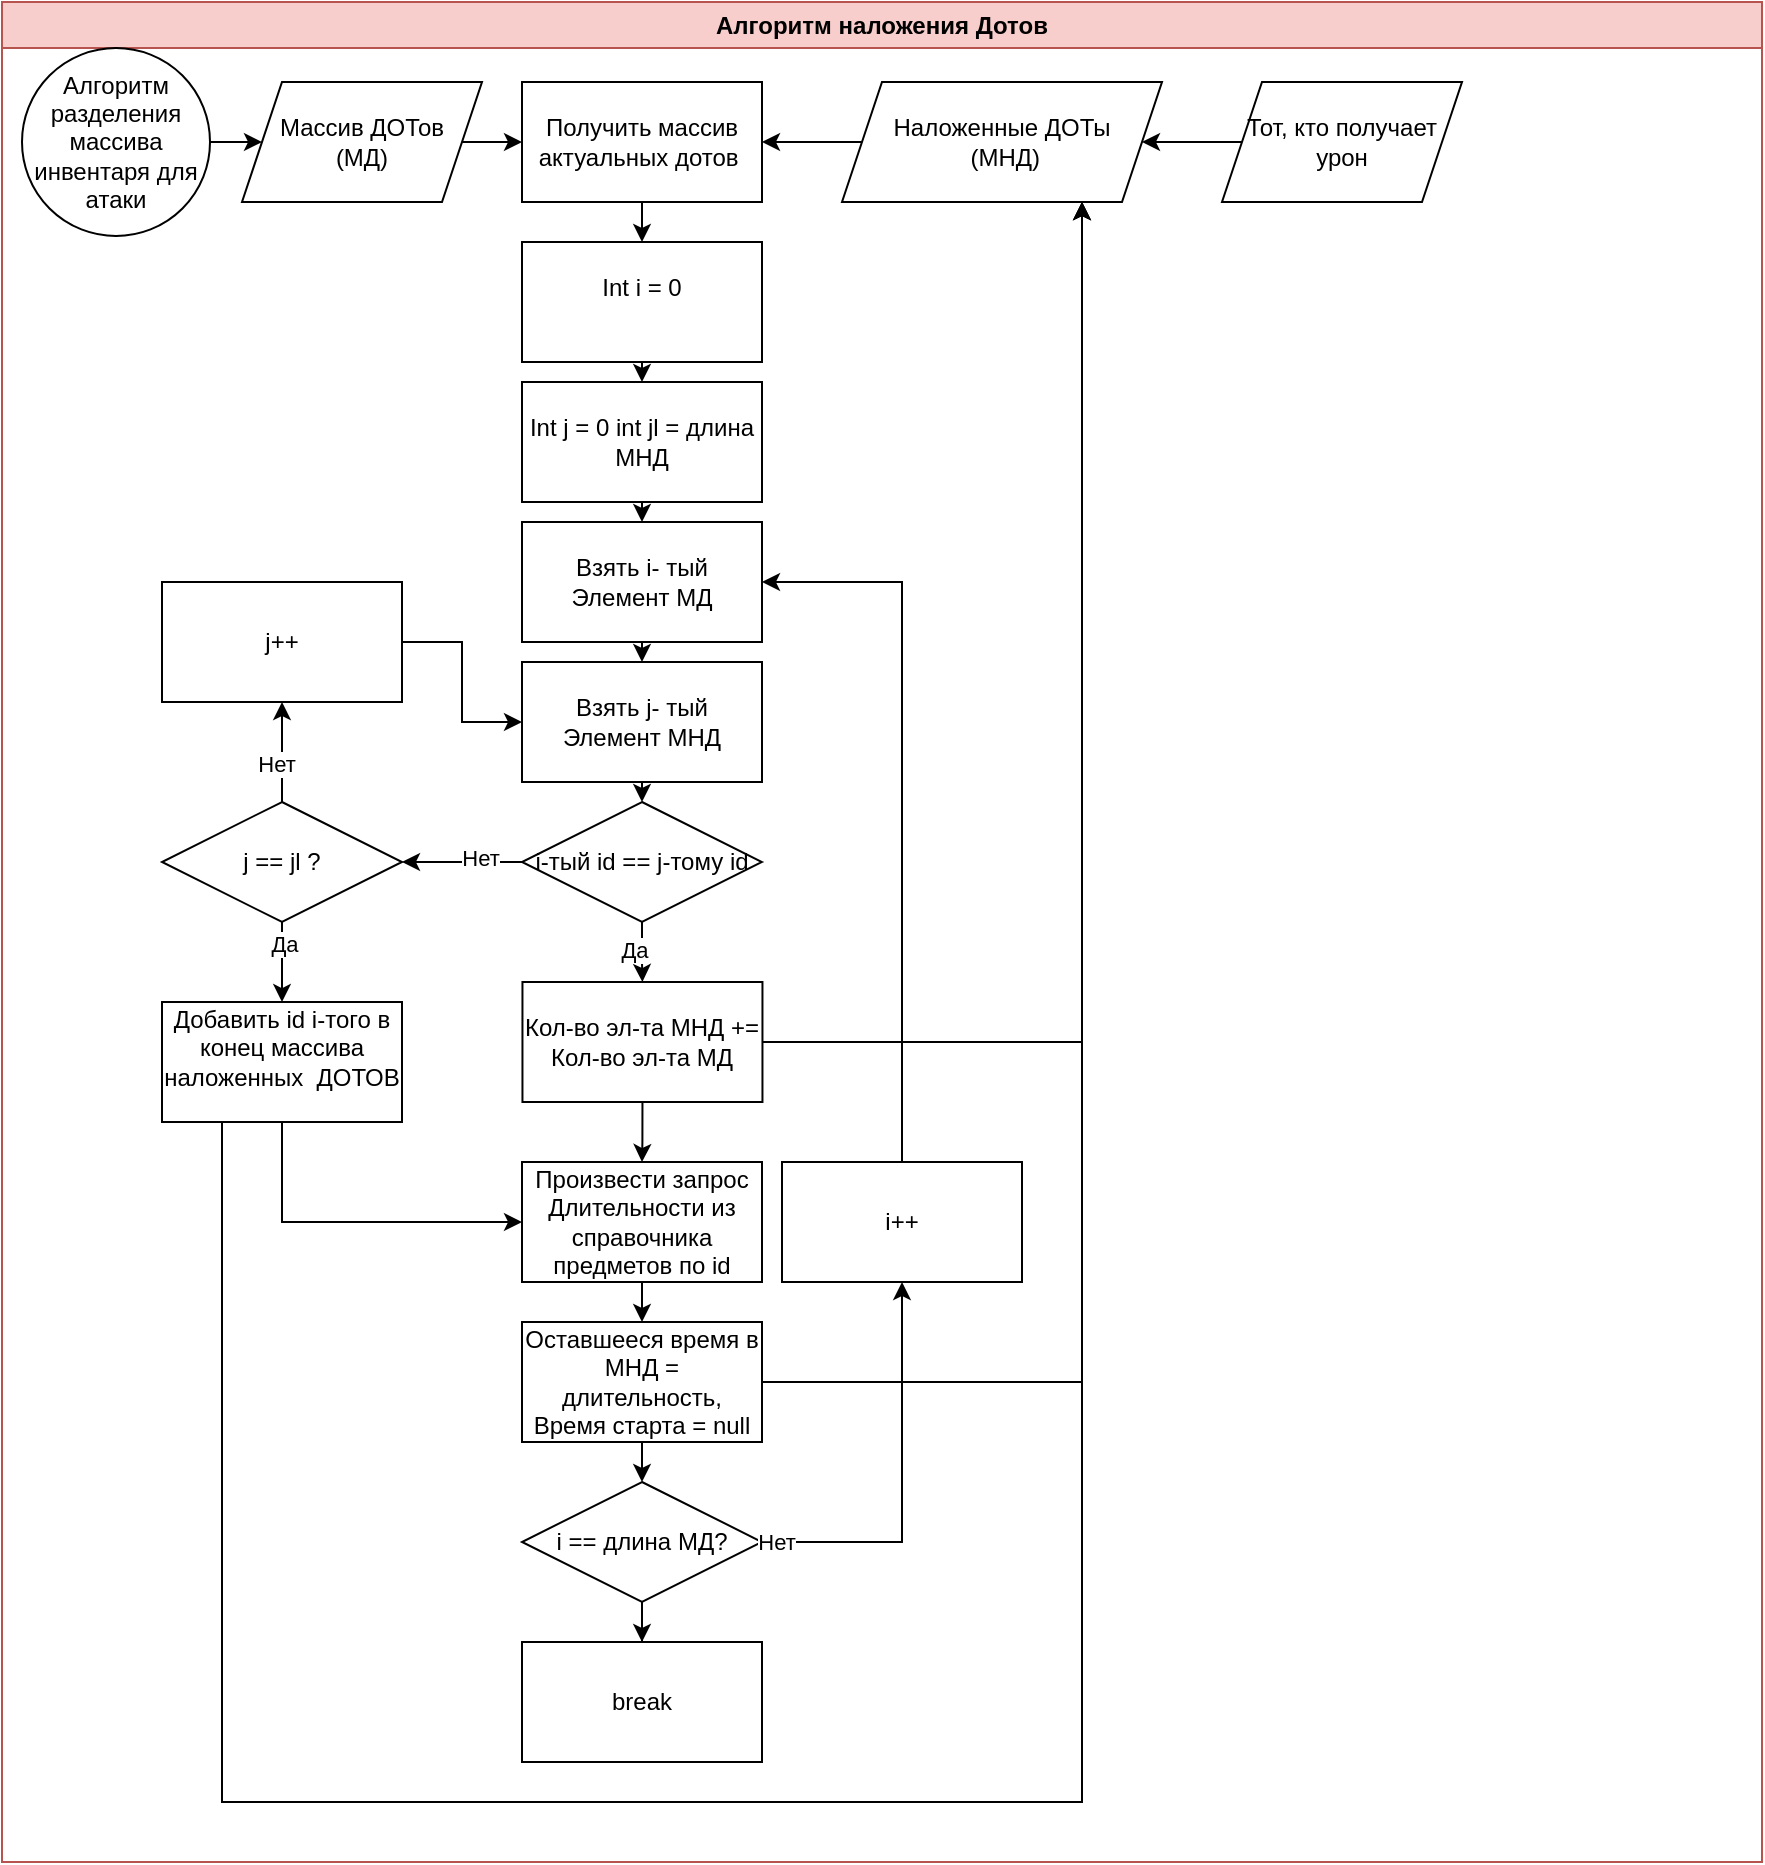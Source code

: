 <mxfile version="22.1.16" type="device">
  <diagram name="Страница — 1" id="R87gwawpsRX5DZW33Yvw">
    <mxGraphModel dx="1480" dy="-292" grid="1" gridSize="10" guides="1" tooltips="1" connect="1" arrows="1" fold="1" page="1" pageScale="1" pageWidth="827" pageHeight="1169" math="0" shadow="0">
      <root>
        <mxCell id="0" />
        <mxCell id="1" parent="0" />
        <mxCell id="I8_YqKPrPAklGVPkxECB-31" value="" style="group" vertex="1" connectable="0" parent="1">
          <mxGeometry x="760" y="1220" width="880" height="930" as="geometry" />
        </mxCell>
        <mxCell id="I8_YqKPrPAklGVPkxECB-32" value="Алгоритм наложения Дотов" style="swimlane;whiteSpace=wrap;html=1;fillColor=#f8cecc;strokeColor=#b85450;container=0;" vertex="1" parent="I8_YqKPrPAklGVPkxECB-31">
          <mxGeometry width="880" height="930" as="geometry" />
        </mxCell>
        <mxCell id="I8_YqKPrPAklGVPkxECB-33" value="Кол-во эл-та МНД += Кол-во эл-та МД" style="rounded=0;whiteSpace=wrap;html=1;container=0;" vertex="1" parent="I8_YqKPrPAklGVPkxECB-31">
          <mxGeometry x="260.231" y="490" width="120" height="60" as="geometry" />
        </mxCell>
        <mxCell id="I8_YqKPrPAklGVPkxECB-34" style="edgeStyle=orthogonalEdgeStyle;rounded=0;orthogonalLoop=1;jettySize=auto;html=1;exitX=0.5;exitY=1;exitDx=0;exitDy=0;" edge="1" parent="I8_YqKPrPAklGVPkxECB-31" source="I8_YqKPrPAklGVPkxECB-54" target="I8_YqKPrPAklGVPkxECB-33">
          <mxGeometry relative="1" as="geometry">
            <mxPoint x="320.231" y="520" as="targetPoint" />
          </mxGeometry>
        </mxCell>
        <mxCell id="I8_YqKPrPAklGVPkxECB-35" value="Да" style="edgeLabel;html=1;align=center;verticalAlign=middle;resizable=0;points=[];container=0;" vertex="1" connectable="0" parent="I8_YqKPrPAklGVPkxECB-34">
          <mxGeometry x="-0.313" y="-3" relative="1" as="geometry">
            <mxPoint x="-1" y="3" as="offset" />
          </mxGeometry>
        </mxCell>
        <mxCell id="I8_YqKPrPAklGVPkxECB-36" value="Массив ДОТов&lt;br&gt;(МД)" style="shape=parallelogram;perimeter=parallelogramPerimeter;whiteSpace=wrap;html=1;fixedSize=1;container=0;" vertex="1" parent="I8_YqKPrPAklGVPkxECB-31">
          <mxGeometry x="120" y="40" width="120" height="60" as="geometry" />
        </mxCell>
        <mxCell id="I8_YqKPrPAklGVPkxECB-37" style="edgeStyle=orthogonalEdgeStyle;rounded=0;orthogonalLoop=1;jettySize=auto;html=1;exitX=1;exitY=0.5;exitDx=0;exitDy=0;entryX=0;entryY=0.5;entryDx=0;entryDy=0;" edge="1" parent="I8_YqKPrPAklGVPkxECB-31" source="I8_YqKPrPAklGVPkxECB-38" target="I8_YqKPrPAklGVPkxECB-36">
          <mxGeometry relative="1" as="geometry" />
        </mxCell>
        <mxCell id="I8_YqKPrPAklGVPkxECB-38" value="Алгоритм разделения массива инвентаря для атаки" style="ellipse;whiteSpace=wrap;html=1;aspect=fixed;container=0;" vertex="1" parent="I8_YqKPrPAklGVPkxECB-31">
          <mxGeometry x="10" y="23" width="94" height="94" as="geometry" />
        </mxCell>
        <mxCell id="I8_YqKPrPAklGVPkxECB-39" value="Тот, кто получает урон" style="shape=parallelogram;perimeter=parallelogramPerimeter;whiteSpace=wrap;html=1;fixedSize=1;container=0;" vertex="1" parent="I8_YqKPrPAklGVPkxECB-31">
          <mxGeometry x="610" y="40" width="120" height="60" as="geometry" />
        </mxCell>
        <mxCell id="I8_YqKPrPAklGVPkxECB-40" value="Наложенные ДОТы&lt;br&gt;&amp;nbsp;(МНД)" style="shape=parallelogram;perimeter=parallelogramPerimeter;whiteSpace=wrap;html=1;fixedSize=1;container=0;" vertex="1" parent="I8_YqKPrPAklGVPkxECB-31">
          <mxGeometry x="420" y="40" width="160" height="60" as="geometry" />
        </mxCell>
        <mxCell id="I8_YqKPrPAklGVPkxECB-41" style="edgeStyle=orthogonalEdgeStyle;rounded=0;orthogonalLoop=1;jettySize=auto;html=1;exitX=1;exitY=0.5;exitDx=0;exitDy=0;entryX=0.75;entryY=1;entryDx=0;entryDy=0;" edge="1" parent="I8_YqKPrPAklGVPkxECB-31" source="I8_YqKPrPAklGVPkxECB-33" target="I8_YqKPrPAklGVPkxECB-40">
          <mxGeometry relative="1" as="geometry" />
        </mxCell>
        <mxCell id="I8_YqKPrPAklGVPkxECB-42" style="edgeStyle=orthogonalEdgeStyle;rounded=0;orthogonalLoop=1;jettySize=auto;html=1;exitX=0;exitY=0.5;exitDx=0;exitDy=0;" edge="1" parent="I8_YqKPrPAklGVPkxECB-31" source="I8_YqKPrPAklGVPkxECB-39" target="I8_YqKPrPAklGVPkxECB-40">
          <mxGeometry relative="1" as="geometry" />
        </mxCell>
        <mxCell id="I8_YqKPrPAklGVPkxECB-43" value="Получить массив актуальных дотов&amp;nbsp;" style="rounded=0;whiteSpace=wrap;html=1;container=0;" vertex="1" parent="I8_YqKPrPAklGVPkxECB-31">
          <mxGeometry x="260" y="40" width="120" height="60" as="geometry" />
        </mxCell>
        <mxCell id="I8_YqKPrPAklGVPkxECB-44" style="edgeStyle=orthogonalEdgeStyle;rounded=0;orthogonalLoop=1;jettySize=auto;html=1;exitX=1;exitY=0.5;exitDx=0;exitDy=0;entryX=0;entryY=0.5;entryDx=0;entryDy=0;" edge="1" parent="I8_YqKPrPAklGVPkxECB-31" source="I8_YqKPrPAklGVPkxECB-36" target="I8_YqKPrPAklGVPkxECB-43">
          <mxGeometry relative="1" as="geometry" />
        </mxCell>
        <mxCell id="I8_YqKPrPAklGVPkxECB-45" style="edgeStyle=orthogonalEdgeStyle;rounded=0;orthogonalLoop=1;jettySize=auto;html=1;exitX=0;exitY=0.5;exitDx=0;exitDy=0;entryX=1;entryY=0.5;entryDx=0;entryDy=0;" edge="1" parent="I8_YqKPrPAklGVPkxECB-31" source="I8_YqKPrPAklGVPkxECB-40" target="I8_YqKPrPAklGVPkxECB-43">
          <mxGeometry relative="1" as="geometry" />
        </mxCell>
        <mxCell id="I8_YqKPrPAklGVPkxECB-46" value="Int i = 0&lt;br&gt;&amp;nbsp;" style="rounded=0;whiteSpace=wrap;html=1;container=0;" vertex="1" parent="I8_YqKPrPAklGVPkxECB-31">
          <mxGeometry x="260" y="120" width="120" height="60" as="geometry" />
        </mxCell>
        <mxCell id="I8_YqKPrPAklGVPkxECB-47" style="edgeStyle=orthogonalEdgeStyle;rounded=0;orthogonalLoop=1;jettySize=auto;html=1;exitX=0.5;exitY=1;exitDx=0;exitDy=0;entryX=0.5;entryY=0;entryDx=0;entryDy=0;" edge="1" parent="I8_YqKPrPAklGVPkxECB-31" source="I8_YqKPrPAklGVPkxECB-43" target="I8_YqKPrPAklGVPkxECB-46">
          <mxGeometry relative="1" as="geometry" />
        </mxCell>
        <mxCell id="I8_YqKPrPAklGVPkxECB-48" value="Int j = 0 int jl = длина МНД" style="rounded=0;whiteSpace=wrap;html=1;container=0;" vertex="1" parent="I8_YqKPrPAklGVPkxECB-31">
          <mxGeometry x="260" y="190" width="120" height="60" as="geometry" />
        </mxCell>
        <mxCell id="I8_YqKPrPAklGVPkxECB-49" style="edgeStyle=orthogonalEdgeStyle;rounded=0;orthogonalLoop=1;jettySize=auto;html=1;exitX=0.5;exitY=1;exitDx=0;exitDy=0;entryX=0.5;entryY=0;entryDx=0;entryDy=0;" edge="1" parent="I8_YqKPrPAklGVPkxECB-31" source="I8_YqKPrPAklGVPkxECB-46" target="I8_YqKPrPAklGVPkxECB-48">
          <mxGeometry relative="1" as="geometry" />
        </mxCell>
        <mxCell id="I8_YqKPrPAklGVPkxECB-50" value="Взять i- тый Элемент МД" style="rounded=0;whiteSpace=wrap;html=1;container=0;" vertex="1" parent="I8_YqKPrPAklGVPkxECB-31">
          <mxGeometry x="260" y="260" width="120" height="60" as="geometry" />
        </mxCell>
        <mxCell id="I8_YqKPrPAklGVPkxECB-51" style="edgeStyle=orthogonalEdgeStyle;rounded=0;orthogonalLoop=1;jettySize=auto;html=1;exitX=0.5;exitY=1;exitDx=0;exitDy=0;entryX=0.5;entryY=0;entryDx=0;entryDy=0;" edge="1" parent="I8_YqKPrPAklGVPkxECB-31" source="I8_YqKPrPAklGVPkxECB-48" target="I8_YqKPrPAklGVPkxECB-50">
          <mxGeometry relative="1" as="geometry" />
        </mxCell>
        <mxCell id="I8_YqKPrPAklGVPkxECB-52" value="Взять j- тый Элемент МНД" style="rounded=0;whiteSpace=wrap;html=1;container=0;" vertex="1" parent="I8_YqKPrPAklGVPkxECB-31">
          <mxGeometry x="260" y="330" width="120" height="60" as="geometry" />
        </mxCell>
        <mxCell id="I8_YqKPrPAklGVPkxECB-53" style="edgeStyle=orthogonalEdgeStyle;rounded=0;orthogonalLoop=1;jettySize=auto;html=1;exitX=0.5;exitY=1;exitDx=0;exitDy=0;entryX=0.5;entryY=0;entryDx=0;entryDy=0;" edge="1" parent="I8_YqKPrPAklGVPkxECB-31" source="I8_YqKPrPAklGVPkxECB-50" target="I8_YqKPrPAklGVPkxECB-52">
          <mxGeometry relative="1" as="geometry" />
        </mxCell>
        <mxCell id="I8_YqKPrPAklGVPkxECB-54" value="i-тый id == j-тому id" style="shape=rhombus;perimeter=rhombusPerimeter;whiteSpace=wrap;html=1;align=center;container=0;" vertex="1" parent="I8_YqKPrPAklGVPkxECB-31">
          <mxGeometry x="260" y="400" width="120" height="60" as="geometry" />
        </mxCell>
        <mxCell id="I8_YqKPrPAklGVPkxECB-55" style="edgeStyle=orthogonalEdgeStyle;rounded=0;orthogonalLoop=1;jettySize=auto;html=1;exitX=0.5;exitY=1;exitDx=0;exitDy=0;entryX=0.5;entryY=0;entryDx=0;entryDy=0;" edge="1" parent="I8_YqKPrPAklGVPkxECB-31" source="I8_YqKPrPAklGVPkxECB-52" target="I8_YqKPrPAklGVPkxECB-54">
          <mxGeometry relative="1" as="geometry" />
        </mxCell>
        <mxCell id="I8_YqKPrPAklGVPkxECB-56" style="edgeStyle=orthogonalEdgeStyle;rounded=0;orthogonalLoop=1;jettySize=auto;html=1;exitX=0.25;exitY=1;exitDx=0;exitDy=0;entryX=0.75;entryY=1;entryDx=0;entryDy=0;" edge="1" parent="I8_YqKPrPAklGVPkxECB-31" source="I8_YqKPrPAklGVPkxECB-57" target="I8_YqKPrPAklGVPkxECB-40">
          <mxGeometry relative="1" as="geometry">
            <Array as="points">
              <mxPoint x="110" y="900" />
              <mxPoint x="540" y="900" />
            </Array>
          </mxGeometry>
        </mxCell>
        <mxCell id="I8_YqKPrPAklGVPkxECB-57" value="Добавить id i-того в конец массива наложенных&amp;nbsp; ДОТОВ&lt;br&gt;&amp;nbsp;" style="rounded=0;whiteSpace=wrap;html=1;container=0;" vertex="1" parent="I8_YqKPrPAklGVPkxECB-31">
          <mxGeometry x="80" y="500.003" width="120" height="60" as="geometry" />
        </mxCell>
        <mxCell id="I8_YqKPrPAklGVPkxECB-58" style="edgeStyle=orthogonalEdgeStyle;rounded=0;orthogonalLoop=1;jettySize=auto;html=1;exitX=0;exitY=0.5;exitDx=0;exitDy=0;" edge="1" parent="I8_YqKPrPAklGVPkxECB-31" source="I8_YqKPrPAklGVPkxECB-54">
          <mxGeometry relative="1" as="geometry">
            <mxPoint x="200" y="430" as="targetPoint" />
          </mxGeometry>
        </mxCell>
        <mxCell id="I8_YqKPrPAklGVPkxECB-59" value="Нет" style="edgeLabel;html=1;align=center;verticalAlign=middle;resizable=0;points=[];container=0;" vertex="1" connectable="0" parent="I8_YqKPrPAklGVPkxECB-58">
          <mxGeometry x="-0.293" y="-2" relative="1" as="geometry">
            <mxPoint as="offset" />
          </mxGeometry>
        </mxCell>
        <mxCell id="I8_YqKPrPAklGVPkxECB-60" style="edgeStyle=orthogonalEdgeStyle;rounded=0;orthogonalLoop=1;jettySize=auto;html=1;exitX=1;exitY=0.5;exitDx=0;exitDy=0;entryX=0;entryY=0.5;entryDx=0;entryDy=0;" edge="1" parent="I8_YqKPrPAklGVPkxECB-31" source="I8_YqKPrPAklGVPkxECB-61" target="I8_YqKPrPAklGVPkxECB-52">
          <mxGeometry relative="1" as="geometry" />
        </mxCell>
        <mxCell id="I8_YqKPrPAklGVPkxECB-61" value="j++" style="rounded=0;whiteSpace=wrap;html=1;container=0;" vertex="1" parent="I8_YqKPrPAklGVPkxECB-31">
          <mxGeometry x="80" y="290" width="120" height="60" as="geometry" />
        </mxCell>
        <mxCell id="I8_YqKPrPAklGVPkxECB-62" style="edgeStyle=orthogonalEdgeStyle;rounded=0;orthogonalLoop=1;jettySize=auto;html=1;exitX=0.5;exitY=0;exitDx=0;exitDy=0;entryX=0.5;entryY=1;entryDx=0;entryDy=0;" edge="1" parent="I8_YqKPrPAklGVPkxECB-31" source="I8_YqKPrPAklGVPkxECB-66" target="I8_YqKPrPAklGVPkxECB-61">
          <mxGeometry relative="1" as="geometry" />
        </mxCell>
        <mxCell id="I8_YqKPrPAklGVPkxECB-63" value="Нет" style="edgeLabel;html=1;align=center;verticalAlign=middle;resizable=0;points=[];container=0;" vertex="1" connectable="0" parent="I8_YqKPrPAklGVPkxECB-62">
          <mxGeometry x="-0.246" y="3" relative="1" as="geometry">
            <mxPoint as="offset" />
          </mxGeometry>
        </mxCell>
        <mxCell id="I8_YqKPrPAklGVPkxECB-64" style="edgeStyle=orthogonalEdgeStyle;rounded=0;orthogonalLoop=1;jettySize=auto;html=1;exitX=0.5;exitY=1;exitDx=0;exitDy=0;entryX=0.5;entryY=0;entryDx=0;entryDy=0;" edge="1" parent="I8_YqKPrPAklGVPkxECB-31" source="I8_YqKPrPAklGVPkxECB-66" target="I8_YqKPrPAklGVPkxECB-57">
          <mxGeometry relative="1" as="geometry" />
        </mxCell>
        <mxCell id="I8_YqKPrPAklGVPkxECB-65" value="Да" style="edgeLabel;html=1;align=center;verticalAlign=middle;resizable=0;points=[];container=0;" vertex="1" connectable="0" parent="I8_YqKPrPAklGVPkxECB-64">
          <mxGeometry x="-0.462" y="1" relative="1" as="geometry">
            <mxPoint as="offset" />
          </mxGeometry>
        </mxCell>
        <mxCell id="I8_YqKPrPAklGVPkxECB-66" value="j == jl ?" style="shape=rhombus;perimeter=rhombusPerimeter;whiteSpace=wrap;html=1;align=center;container=0;" vertex="1" parent="I8_YqKPrPAklGVPkxECB-31">
          <mxGeometry x="80" y="400" width="120" height="60" as="geometry" />
        </mxCell>
        <mxCell id="I8_YqKPrPAklGVPkxECB-67" value="Произвести запрос Длительности из справочника предметов по id" style="rounded=0;whiteSpace=wrap;html=1;container=0;" vertex="1" parent="I8_YqKPrPAklGVPkxECB-31">
          <mxGeometry x="260.001" y="580" width="120" height="60" as="geometry" />
        </mxCell>
        <mxCell id="I8_YqKPrPAklGVPkxECB-68" style="edgeStyle=orthogonalEdgeStyle;rounded=0;orthogonalLoop=1;jettySize=auto;html=1;exitX=0.5;exitY=1;exitDx=0;exitDy=0;" edge="1" parent="I8_YqKPrPAklGVPkxECB-31" source="I8_YqKPrPAklGVPkxECB-33" target="I8_YqKPrPAklGVPkxECB-67">
          <mxGeometry relative="1" as="geometry">
            <mxPoint x="320.231" y="580" as="targetPoint" />
          </mxGeometry>
        </mxCell>
        <mxCell id="I8_YqKPrPAklGVPkxECB-69" style="edgeStyle=orthogonalEdgeStyle;rounded=0;orthogonalLoop=1;jettySize=auto;html=1;exitX=0.5;exitY=1;exitDx=0;exitDy=0;entryX=0;entryY=0.5;entryDx=0;entryDy=0;" edge="1" parent="I8_YqKPrPAklGVPkxECB-31" source="I8_YqKPrPAklGVPkxECB-57" target="I8_YqKPrPAklGVPkxECB-67">
          <mxGeometry relative="1" as="geometry" />
        </mxCell>
        <mxCell id="I8_YqKPrPAklGVPkxECB-70" style="edgeStyle=orthogonalEdgeStyle;rounded=0;orthogonalLoop=1;jettySize=auto;html=1;exitX=1;exitY=0.5;exitDx=0;exitDy=0;entryX=0.75;entryY=1;entryDx=0;entryDy=0;" edge="1" parent="I8_YqKPrPAklGVPkxECB-31" source="I8_YqKPrPAklGVPkxECB-71" target="I8_YqKPrPAklGVPkxECB-40">
          <mxGeometry relative="1" as="geometry" />
        </mxCell>
        <mxCell id="I8_YqKPrPAklGVPkxECB-71" value="Оставшееся время в МНД = длительность,&lt;br&gt;Время старта = null" style="rounded=0;whiteSpace=wrap;html=1;container=0;" vertex="1" parent="I8_YqKPrPAklGVPkxECB-31">
          <mxGeometry x="260" y="660" width="120" height="60" as="geometry" />
        </mxCell>
        <mxCell id="I8_YqKPrPAklGVPkxECB-72" style="edgeStyle=orthogonalEdgeStyle;rounded=0;orthogonalLoop=1;jettySize=auto;html=1;exitX=0.5;exitY=1;exitDx=0;exitDy=0;entryX=0.5;entryY=0;entryDx=0;entryDy=0;" edge="1" parent="I8_YqKPrPAklGVPkxECB-31" source="I8_YqKPrPAklGVPkxECB-67" target="I8_YqKPrPAklGVPkxECB-71">
          <mxGeometry relative="1" as="geometry" />
        </mxCell>
        <mxCell id="I8_YqKPrPAklGVPkxECB-73" value="i == длина МД?" style="shape=rhombus;perimeter=rhombusPerimeter;whiteSpace=wrap;html=1;align=center;container=0;" vertex="1" parent="I8_YqKPrPAklGVPkxECB-31">
          <mxGeometry x="260" y="740" width="120" height="60" as="geometry" />
        </mxCell>
        <mxCell id="I8_YqKPrPAklGVPkxECB-74" style="edgeStyle=orthogonalEdgeStyle;rounded=0;orthogonalLoop=1;jettySize=auto;html=1;exitX=0.5;exitY=1;exitDx=0;exitDy=0;entryX=0.5;entryY=0;entryDx=0;entryDy=0;" edge="1" parent="I8_YqKPrPAklGVPkxECB-31" source="I8_YqKPrPAklGVPkxECB-71" target="I8_YqKPrPAklGVPkxECB-73">
          <mxGeometry relative="1" as="geometry" />
        </mxCell>
        <mxCell id="I8_YqKPrPAklGVPkxECB-75" value="break" style="rounded=0;whiteSpace=wrap;html=1;container=0;" vertex="1" parent="I8_YqKPrPAklGVPkxECB-31">
          <mxGeometry x="260" y="820" width="120" height="60" as="geometry" />
        </mxCell>
        <mxCell id="I8_YqKPrPAklGVPkxECB-76" style="edgeStyle=orthogonalEdgeStyle;rounded=0;orthogonalLoop=1;jettySize=auto;html=1;exitX=0.5;exitY=1;exitDx=0;exitDy=0;" edge="1" parent="I8_YqKPrPAklGVPkxECB-31" source="I8_YqKPrPAklGVPkxECB-73" target="I8_YqKPrPAklGVPkxECB-75">
          <mxGeometry relative="1" as="geometry">
            <mxPoint x="320" y="830" as="targetPoint" />
          </mxGeometry>
        </mxCell>
        <mxCell id="I8_YqKPrPAklGVPkxECB-77" style="edgeStyle=orthogonalEdgeStyle;rounded=0;orthogonalLoop=1;jettySize=auto;html=1;exitX=0.5;exitY=0;exitDx=0;exitDy=0;entryX=1;entryY=0.5;entryDx=0;entryDy=0;" edge="1" parent="I8_YqKPrPAklGVPkxECB-31" source="I8_YqKPrPAklGVPkxECB-78" target="I8_YqKPrPAklGVPkxECB-50">
          <mxGeometry relative="1" as="geometry" />
        </mxCell>
        <mxCell id="I8_YqKPrPAklGVPkxECB-78" value="i++" style="rounded=0;whiteSpace=wrap;html=1;container=0;" vertex="1" parent="I8_YqKPrPAklGVPkxECB-31">
          <mxGeometry x="390" y="580" width="120" height="60" as="geometry" />
        </mxCell>
        <mxCell id="I8_YqKPrPAklGVPkxECB-79" style="edgeStyle=orthogonalEdgeStyle;rounded=0;orthogonalLoop=1;jettySize=auto;html=1;exitX=1;exitY=0.5;exitDx=0;exitDy=0;entryX=0.5;entryY=1;entryDx=0;entryDy=0;" edge="1" parent="I8_YqKPrPAklGVPkxECB-31" source="I8_YqKPrPAklGVPkxECB-73" target="I8_YqKPrPAklGVPkxECB-78">
          <mxGeometry relative="1" as="geometry">
            <mxPoint x="430" y="600" as="targetPoint" />
          </mxGeometry>
        </mxCell>
        <mxCell id="I8_YqKPrPAklGVPkxECB-80" value="Нет" style="edgeLabel;html=1;align=center;verticalAlign=middle;resizable=0;points=[];container=0;" vertex="1" connectable="0" parent="I8_YqKPrPAklGVPkxECB-79">
          <mxGeometry x="-0.931" relative="1" as="geometry">
            <mxPoint as="offset" />
          </mxGeometry>
        </mxCell>
      </root>
    </mxGraphModel>
  </diagram>
</mxfile>

